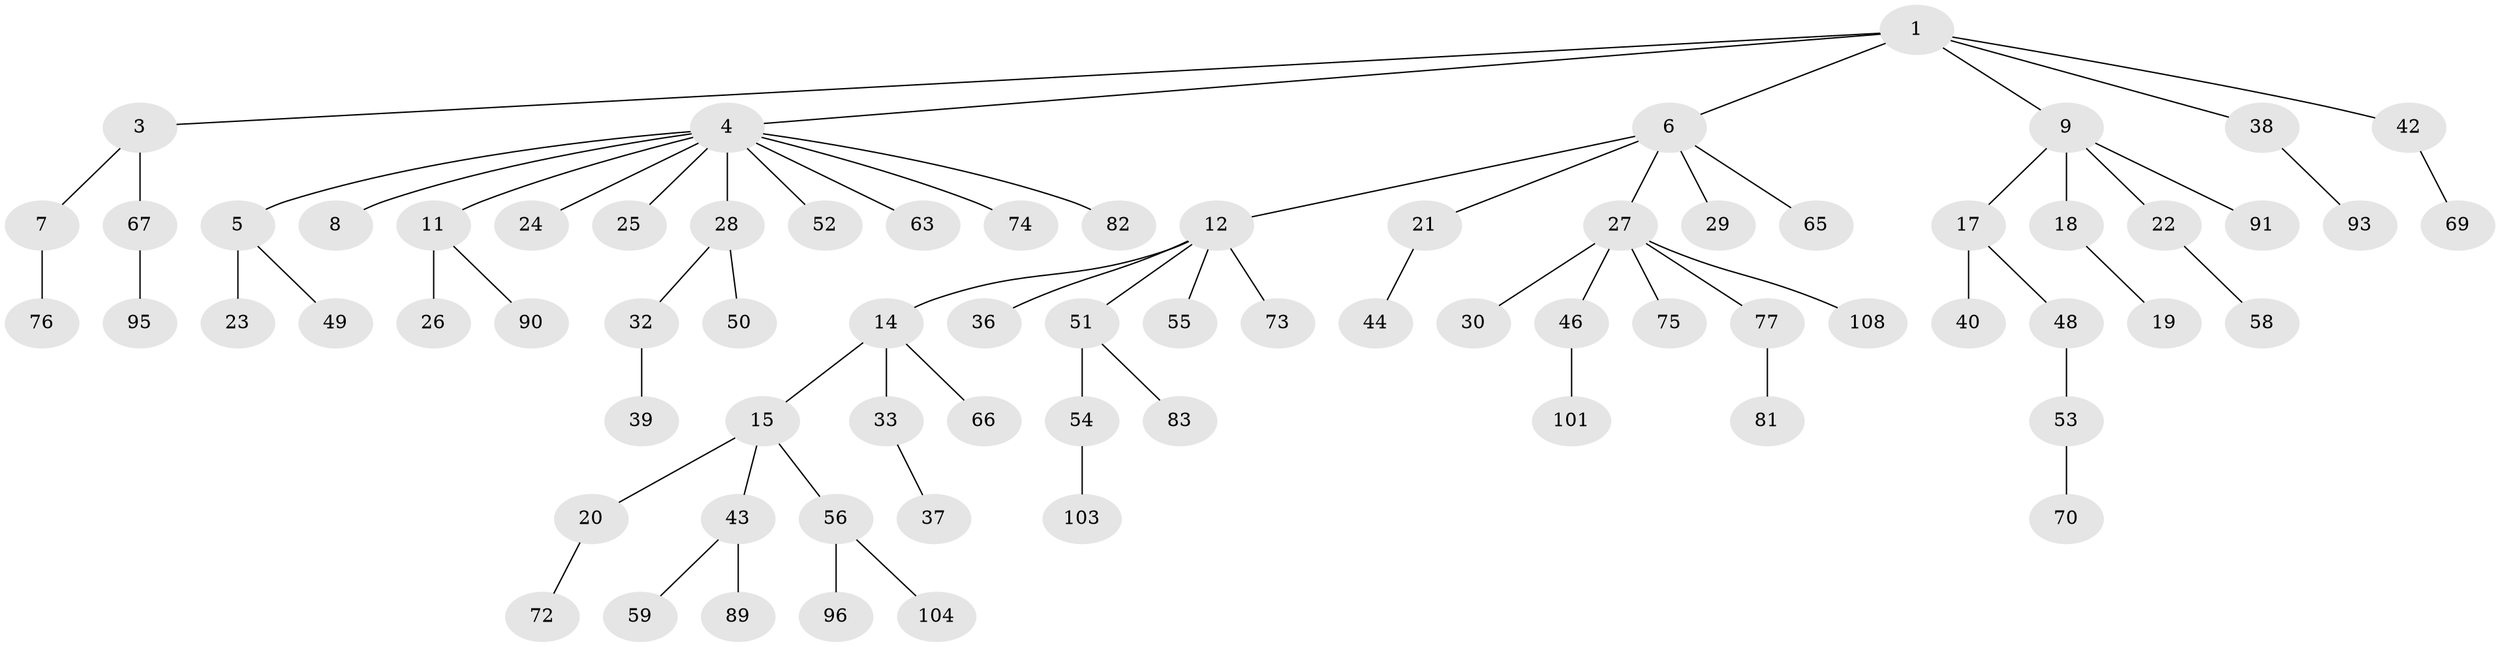 // original degree distribution, {5: 0.01834862385321101, 3: 0.11009174311926606, 4: 0.03669724770642202, 9: 0.009174311926605505, 6: 0.027522935779816515, 2: 0.3669724770642202, 1: 0.43119266055045874}
// Generated by graph-tools (version 1.1) at 2025/11/02/27/25 16:11:28]
// undirected, 73 vertices, 72 edges
graph export_dot {
graph [start="1"]
  node [color=gray90,style=filled];
  1 [super="+2"];
  3 [super="+97"];
  4 [super="+10"];
  5 [super="+45"];
  6 [super="+47"];
  7;
  8 [super="+34"];
  9 [super="+35"];
  11 [super="+16"];
  12 [super="+13"];
  14 [super="+31"];
  15;
  17 [super="+62"];
  18;
  19;
  20 [super="+41"];
  21 [super="+102"];
  22;
  23;
  24;
  25;
  26;
  27 [super="+88"];
  28;
  29 [super="+78"];
  30;
  32 [super="+71"];
  33;
  36;
  37 [super="+80"];
  38 [super="+92"];
  39;
  40 [super="+107"];
  42 [super="+60"];
  43 [super="+57"];
  44;
  46 [super="+61"];
  48;
  49;
  50;
  51;
  52;
  53 [super="+64"];
  54 [super="+84"];
  55;
  56 [super="+94"];
  58 [super="+86"];
  59 [super="+68"];
  63;
  65 [super="+106"];
  66;
  67;
  69 [super="+79"];
  70;
  72 [super="+85"];
  73 [super="+87"];
  74;
  75;
  76 [super="+98"];
  77;
  81;
  82;
  83;
  89 [super="+105"];
  90;
  91;
  93 [super="+100"];
  95 [super="+99"];
  96;
  101;
  103 [super="+109"];
  104;
  108;
  1 -- 4;
  1 -- 9;
  1 -- 38;
  1 -- 42;
  1 -- 3;
  1 -- 6;
  3 -- 7;
  3 -- 67;
  4 -- 5;
  4 -- 8;
  4 -- 11;
  4 -- 25;
  4 -- 28;
  4 -- 74;
  4 -- 82;
  4 -- 24;
  4 -- 52;
  4 -- 63;
  5 -- 23;
  5 -- 49;
  6 -- 12;
  6 -- 21;
  6 -- 27;
  6 -- 29;
  6 -- 65;
  7 -- 76;
  9 -- 17;
  9 -- 18;
  9 -- 22;
  9 -- 91;
  11 -- 90;
  11 -- 26;
  12 -- 51;
  12 -- 55;
  12 -- 73;
  12 -- 36;
  12 -- 14;
  14 -- 15;
  14 -- 33;
  14 -- 66;
  15 -- 20;
  15 -- 43;
  15 -- 56;
  17 -- 40;
  17 -- 48;
  18 -- 19;
  20 -- 72;
  21 -- 44;
  22 -- 58;
  27 -- 30;
  27 -- 46;
  27 -- 75;
  27 -- 77;
  27 -- 108;
  28 -- 32;
  28 -- 50;
  32 -- 39;
  33 -- 37;
  38 -- 93;
  42 -- 69;
  43 -- 89;
  43 -- 59;
  46 -- 101;
  48 -- 53;
  51 -- 54;
  51 -- 83;
  53 -- 70;
  54 -- 103;
  56 -- 96;
  56 -- 104;
  67 -- 95;
  77 -- 81;
}
